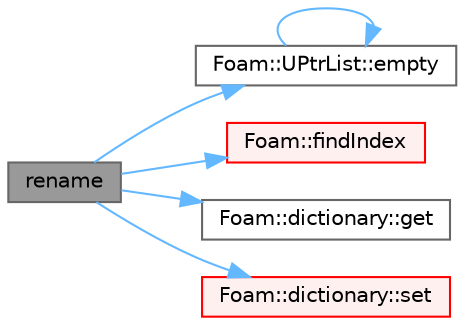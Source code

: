 digraph "rename"
{
 // LATEX_PDF_SIZE
  bgcolor="transparent";
  edge [fontname=Helvetica,fontsize=10,labelfontname=Helvetica,labelfontsize=10];
  node [fontname=Helvetica,fontsize=10,shape=box,height=0.2,width=0.4];
  rankdir="LR";
  Node1 [id="Node000001",label="rename",height=0.2,width=0.4,color="gray40", fillcolor="grey60", style="filled", fontcolor="black",tooltip=" "];
  Node1 -> Node2 [id="edge1_Node000001_Node000002",color="steelblue1",style="solid",tooltip=" "];
  Node2 [id="Node000002",label="Foam::UPtrList::empty",height=0.2,width=0.4,color="grey40", fillcolor="white", style="filled",URL="$classFoam_1_1UPtrList.html#a3f6fc5de06a318920d84f3c3742db07f",tooltip=" "];
  Node2 -> Node2 [id="edge2_Node000002_Node000002",color="steelblue1",style="solid",tooltip=" "];
  Node1 -> Node3 [id="edge3_Node000001_Node000003",color="steelblue1",style="solid",tooltip=" "];
  Node3 [id="Node000003",label="Foam::findIndex",height=0.2,width=0.4,color="red", fillcolor="#FFF0F0", style="filled",URL="$namespaceFoam.html#a0fdff048c0e7e5833b5bc6bce57ae74c",tooltip=" "];
  Node1 -> Node6 [id="edge4_Node000001_Node000006",color="steelblue1",style="solid",tooltip=" "];
  Node6 [id="Node000006",label="Foam::dictionary::get",height=0.2,width=0.4,color="grey40", fillcolor="white", style="filled",URL="$classFoam_1_1dictionary.html#a1846a52a734e28fd29097411f91f3128",tooltip=" "];
  Node1 -> Node7 [id="edge5_Node000001_Node000007",color="steelblue1",style="solid",tooltip=" "];
  Node7 [id="Node000007",label="Foam::dictionary::set",height=0.2,width=0.4,color="red", fillcolor="#FFF0F0", style="filled",URL="$classFoam_1_1dictionary.html#ae49d8dce8b44b22296119b2ed8d4d4ad",tooltip=" "];
}
